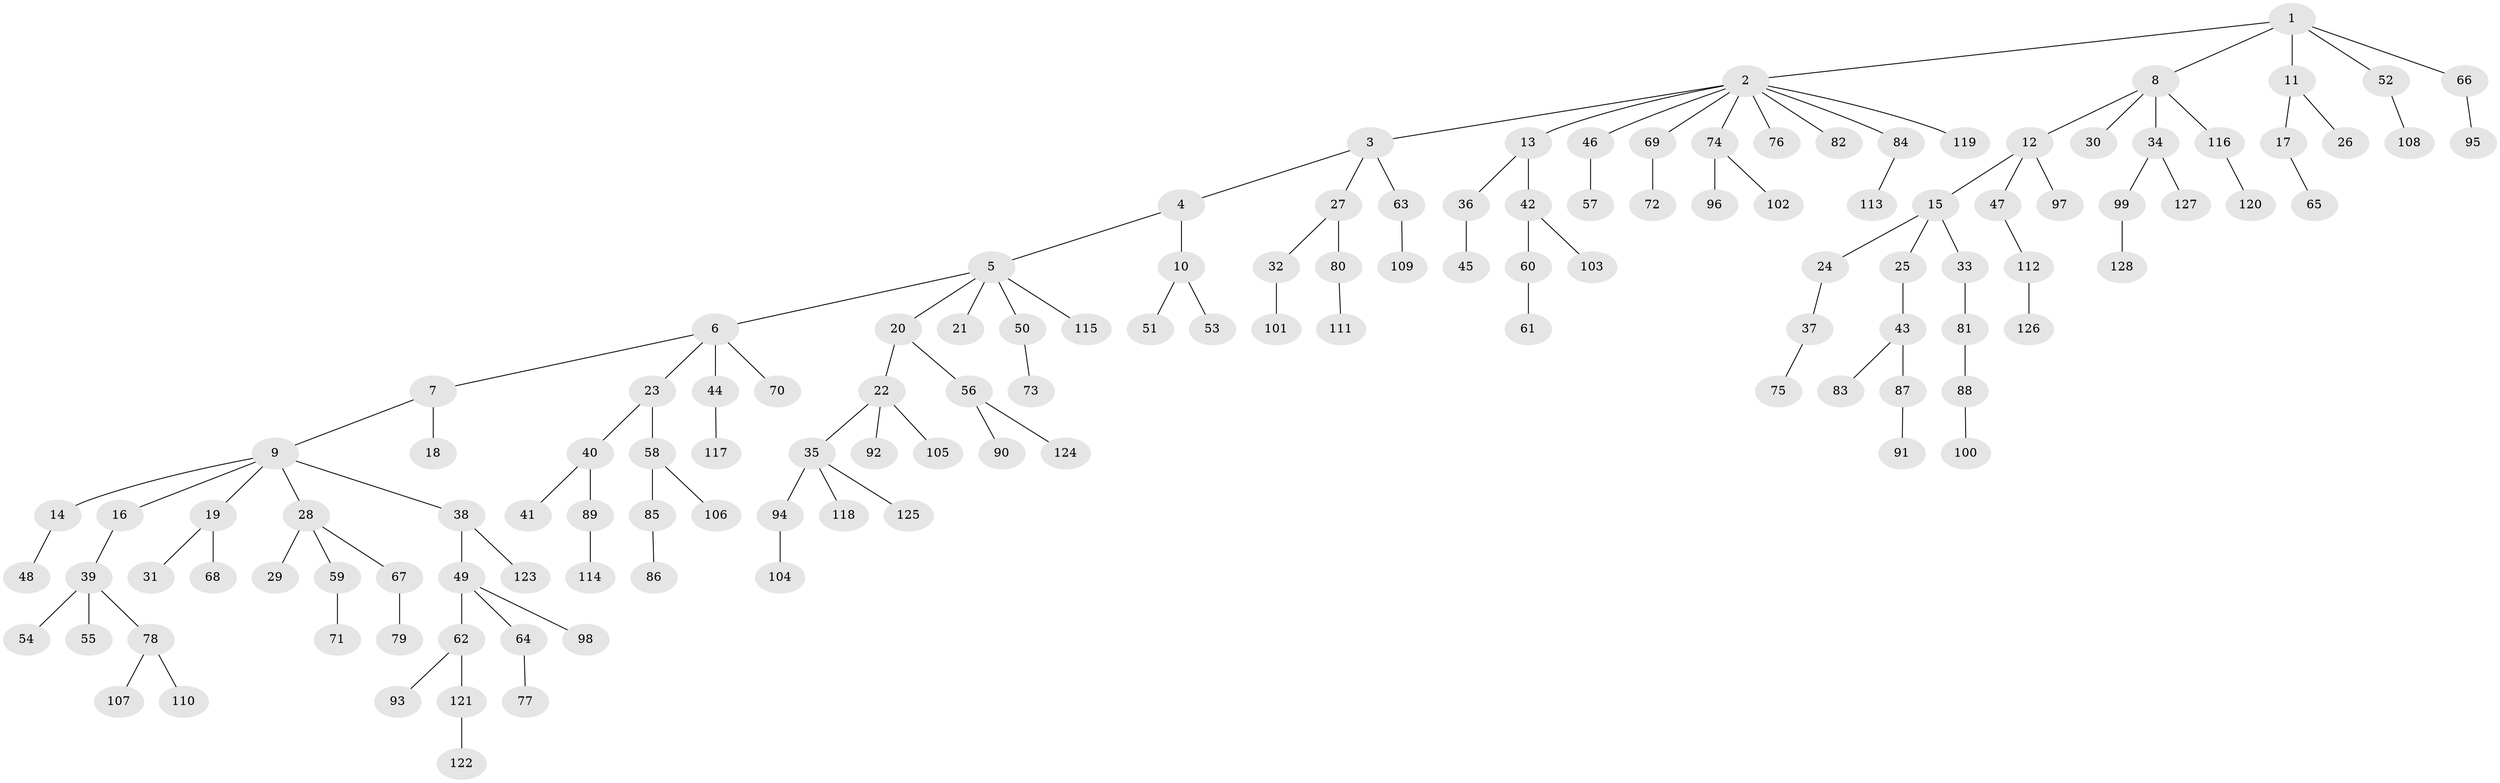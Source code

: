 // Generated by graph-tools (version 1.1) at 2025/52/03/09/25 04:52:37]
// undirected, 128 vertices, 127 edges
graph export_dot {
graph [start="1"]
  node [color=gray90,style=filled];
  1;
  2;
  3;
  4;
  5;
  6;
  7;
  8;
  9;
  10;
  11;
  12;
  13;
  14;
  15;
  16;
  17;
  18;
  19;
  20;
  21;
  22;
  23;
  24;
  25;
  26;
  27;
  28;
  29;
  30;
  31;
  32;
  33;
  34;
  35;
  36;
  37;
  38;
  39;
  40;
  41;
  42;
  43;
  44;
  45;
  46;
  47;
  48;
  49;
  50;
  51;
  52;
  53;
  54;
  55;
  56;
  57;
  58;
  59;
  60;
  61;
  62;
  63;
  64;
  65;
  66;
  67;
  68;
  69;
  70;
  71;
  72;
  73;
  74;
  75;
  76;
  77;
  78;
  79;
  80;
  81;
  82;
  83;
  84;
  85;
  86;
  87;
  88;
  89;
  90;
  91;
  92;
  93;
  94;
  95;
  96;
  97;
  98;
  99;
  100;
  101;
  102;
  103;
  104;
  105;
  106;
  107;
  108;
  109;
  110;
  111;
  112;
  113;
  114;
  115;
  116;
  117;
  118;
  119;
  120;
  121;
  122;
  123;
  124;
  125;
  126;
  127;
  128;
  1 -- 2;
  1 -- 8;
  1 -- 11;
  1 -- 52;
  1 -- 66;
  2 -- 3;
  2 -- 13;
  2 -- 46;
  2 -- 69;
  2 -- 74;
  2 -- 76;
  2 -- 82;
  2 -- 84;
  2 -- 119;
  3 -- 4;
  3 -- 27;
  3 -- 63;
  4 -- 5;
  4 -- 10;
  5 -- 6;
  5 -- 20;
  5 -- 21;
  5 -- 50;
  5 -- 115;
  6 -- 7;
  6 -- 23;
  6 -- 44;
  6 -- 70;
  7 -- 9;
  7 -- 18;
  8 -- 12;
  8 -- 30;
  8 -- 34;
  8 -- 116;
  9 -- 14;
  9 -- 16;
  9 -- 19;
  9 -- 28;
  9 -- 38;
  10 -- 51;
  10 -- 53;
  11 -- 17;
  11 -- 26;
  12 -- 15;
  12 -- 47;
  12 -- 97;
  13 -- 36;
  13 -- 42;
  14 -- 48;
  15 -- 24;
  15 -- 25;
  15 -- 33;
  16 -- 39;
  17 -- 65;
  19 -- 31;
  19 -- 68;
  20 -- 22;
  20 -- 56;
  22 -- 35;
  22 -- 92;
  22 -- 105;
  23 -- 40;
  23 -- 58;
  24 -- 37;
  25 -- 43;
  27 -- 32;
  27 -- 80;
  28 -- 29;
  28 -- 59;
  28 -- 67;
  32 -- 101;
  33 -- 81;
  34 -- 99;
  34 -- 127;
  35 -- 94;
  35 -- 118;
  35 -- 125;
  36 -- 45;
  37 -- 75;
  38 -- 49;
  38 -- 123;
  39 -- 54;
  39 -- 55;
  39 -- 78;
  40 -- 41;
  40 -- 89;
  42 -- 60;
  42 -- 103;
  43 -- 83;
  43 -- 87;
  44 -- 117;
  46 -- 57;
  47 -- 112;
  49 -- 62;
  49 -- 64;
  49 -- 98;
  50 -- 73;
  52 -- 108;
  56 -- 90;
  56 -- 124;
  58 -- 85;
  58 -- 106;
  59 -- 71;
  60 -- 61;
  62 -- 93;
  62 -- 121;
  63 -- 109;
  64 -- 77;
  66 -- 95;
  67 -- 79;
  69 -- 72;
  74 -- 96;
  74 -- 102;
  78 -- 107;
  78 -- 110;
  80 -- 111;
  81 -- 88;
  84 -- 113;
  85 -- 86;
  87 -- 91;
  88 -- 100;
  89 -- 114;
  94 -- 104;
  99 -- 128;
  112 -- 126;
  116 -- 120;
  121 -- 122;
}
